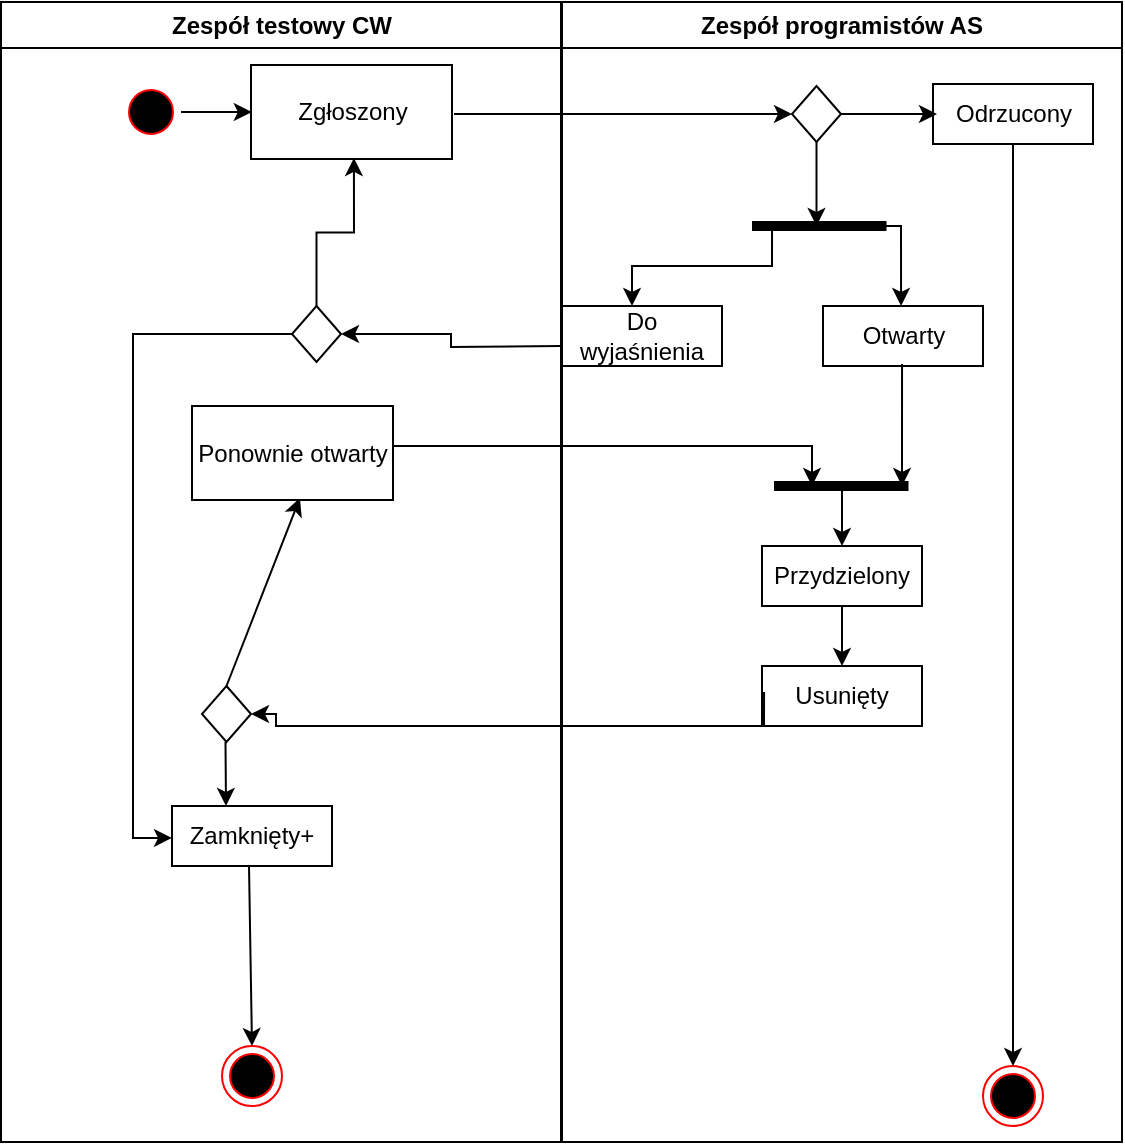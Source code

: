 <mxfile version="18.0.1" type="device"><diagram name="Page-1" id="e7e014a7-5840-1c2e-5031-d8a46d1fe8dd"><mxGraphModel dx="1422" dy="737" grid="1" gridSize="10" guides="1" tooltips="1" connect="1" arrows="1" fold="1" page="1" pageScale="1" pageWidth="1169" pageHeight="826" background="none" math="0" shadow="0"><root><mxCell id="0"/><mxCell id="1" parent="0"/><mxCell id="2" value="Zespół testowy CW" style="swimlane;whiteSpace=wrap" parent="1" vertex="1"><mxGeometry x="164.5" y="128" width="280" height="570" as="geometry"/></mxCell><mxCell id="5" value="" style="ellipse;shape=startState;fillColor=#000000;strokeColor=#ff0000;" parent="2" vertex="1"><mxGeometry x="60" y="40" width="30" height="30" as="geometry"/></mxCell><mxCell id="2j2B9FRl4NXf3xmfyl2t-41" value="" style="ellipse;html=1;shape=endState;fillColor=#000000;strokeColor=#ff0000;" vertex="1" parent="2"><mxGeometry x="110.5" y="522" width="30" height="30" as="geometry"/></mxCell><mxCell id="2j2B9FRl4NXf3xmfyl2t-47" value="Zgłoszony" style="whiteSpace=wrap;html=1;" vertex="1" parent="2"><mxGeometry x="125" y="31.5" width="100.5" height="47" as="geometry"/></mxCell><mxCell id="2j2B9FRl4NXf3xmfyl2t-49" style="edgeStyle=orthogonalEdgeStyle;rounded=0;orthogonalLoop=1;jettySize=auto;html=1;entryX=0.004;entryY=0.5;entryDx=0;entryDy=0;entryPerimeter=0;strokeColor=#000000;" edge="1" parent="2" source="5" target="2j2B9FRl4NXf3xmfyl2t-47"><mxGeometry relative="1" as="geometry"/></mxCell><mxCell id="2j2B9FRl4NXf3xmfyl2t-77" style="edgeStyle=orthogonalEdgeStyle;rounded=0;orthogonalLoop=1;jettySize=auto;html=1;strokeColor=#000000;entryX=1;entryY=0.5;entryDx=0;entryDy=0;" edge="1" parent="2" target="2j2B9FRl4NXf3xmfyl2t-78"><mxGeometry relative="1" as="geometry"><mxPoint x="230" y="172" as="targetPoint"/><mxPoint x="280" y="172" as="sourcePoint"/></mxGeometry></mxCell><mxCell id="2j2B9FRl4NXf3xmfyl2t-80" style="edgeStyle=orthogonalEdgeStyle;rounded=0;orthogonalLoop=1;jettySize=auto;html=1;entryX=0.512;entryY=0.989;entryDx=0;entryDy=0;entryPerimeter=0;strokeColor=#000000;strokeWidth=1;" edge="1" parent="2" source="2j2B9FRl4NXf3xmfyl2t-78" target="2j2B9FRl4NXf3xmfyl2t-47"><mxGeometry relative="1" as="geometry"/></mxCell><mxCell id="2j2B9FRl4NXf3xmfyl2t-82" style="edgeStyle=orthogonalEdgeStyle;rounded=0;orthogonalLoop=1;jettySize=auto;html=1;entryX=0;entryY=0.533;entryDx=0;entryDy=0;entryPerimeter=0;strokeColor=#000000;strokeWidth=1;" edge="1" parent="2" source="2j2B9FRl4NXf3xmfyl2t-78" target="2j2B9FRl4NXf3xmfyl2t-81"><mxGeometry relative="1" as="geometry"><Array as="points"><mxPoint x="66" y="166"/><mxPoint x="66" y="418"/></Array></mxGeometry></mxCell><mxCell id="2j2B9FRl4NXf3xmfyl2t-78" value="" style="rhombus;whiteSpace=wrap;html=1;" vertex="1" parent="2"><mxGeometry x="145.5" y="152" width="24.5" height="28" as="geometry"/></mxCell><mxCell id="2j2B9FRl4NXf3xmfyl2t-81" value="Zamknięty+" style="rounded=0;whiteSpace=wrap;html=1;" vertex="1" parent="2"><mxGeometry x="85.5" y="402" width="80" height="30" as="geometry"/></mxCell><mxCell id="2j2B9FRl4NXf3xmfyl2t-88" value="" style="rhombus;whiteSpace=wrap;html=1;" vertex="1" parent="2"><mxGeometry x="100.5" y="342" width="24.5" height="28" as="geometry"/></mxCell><mxCell id="2j2B9FRl4NXf3xmfyl2t-89" value="" style="endArrow=classic;html=1;rounded=0;strokeColor=#000000;strokeWidth=1;" edge="1" parent="2"><mxGeometry width="50" height="50" relative="1" as="geometry"><mxPoint x="112.25" y="370" as="sourcePoint"/><mxPoint x="112.5" y="402" as="targetPoint"/></mxGeometry></mxCell><mxCell id="2j2B9FRl4NXf3xmfyl2t-90" value="" style="endArrow=classic;html=1;rounded=0;strokeColor=#000000;strokeWidth=1;exitX=0.5;exitY=0;exitDx=0;exitDy=0;entryX=0.537;entryY=0.979;entryDx=0;entryDy=0;entryPerimeter=0;" edge="1" parent="2" source="2j2B9FRl4NXf3xmfyl2t-88" target="2j2B9FRl4NXf3xmfyl2t-91"><mxGeometry width="50" height="50" relative="1" as="geometry"><mxPoint x="125" y="292" as="sourcePoint"/><mxPoint x="125.25" y="324" as="targetPoint"/></mxGeometry></mxCell><mxCell id="2j2B9FRl4NXf3xmfyl2t-91" value="Ponownie otwarty" style="whiteSpace=wrap;html=1;" vertex="1" parent="2"><mxGeometry x="95.5" y="202" width="100.5" height="47" as="geometry"/></mxCell><mxCell id="2j2B9FRl4NXf3xmfyl2t-92" style="edgeStyle=orthogonalEdgeStyle;rounded=0;orthogonalLoop=1;jettySize=auto;html=1;strokeColor=#000000;strokeWidth=1;exitX=0.494;exitY=0.967;exitDx=0;exitDy=0;exitPerimeter=0;" edge="1" parent="2"><mxGeometry relative="1" as="geometry"><mxPoint x="405.5" y="242" as="targetPoint"/><mxPoint x="196.02" y="222" as="sourcePoint"/><Array as="points"><mxPoint x="196" y="222"/></Array></mxGeometry></mxCell><mxCell id="2j2B9FRl4NXf3xmfyl2t-93" value="" style="endArrow=classic;html=1;rounded=0;strokeColor=#000000;strokeWidth=1;entryX=0.5;entryY=0;entryDx=0;entryDy=0;" edge="1" parent="2" target="2j2B9FRl4NXf3xmfyl2t-41"><mxGeometry width="50" height="50" relative="1" as="geometry"><mxPoint x="124" y="432" as="sourcePoint"/><mxPoint x="124.25" y="464" as="targetPoint"/></mxGeometry></mxCell><mxCell id="3" value="Zespół programistów AS" style="swimlane;whiteSpace=wrap" parent="1" vertex="1"><mxGeometry x="445" y="128" width="280" height="570" as="geometry"/></mxCell><mxCell id="2j2B9FRl4NXf3xmfyl2t-42" value="" style="ellipse;html=1;shape=endState;fillColor=#000000;strokeColor=#ff0000;" vertex="1" parent="3"><mxGeometry x="210.5" y="532" width="30" height="30" as="geometry"/></mxCell><mxCell id="2j2B9FRl4NXf3xmfyl2t-43" value="" style="rhombus;whiteSpace=wrap;html=1;" vertex="1" parent="3"><mxGeometry x="115" y="42" width="24.5" height="28" as="geometry"/></mxCell><mxCell id="2j2B9FRl4NXf3xmfyl2t-53" style="edgeStyle=orthogonalEdgeStyle;rounded=0;orthogonalLoop=1;jettySize=auto;html=1;entryX=0.5;entryY=0;entryDx=0;entryDy=0;strokeColor=#000000;" edge="1" parent="3" source="2j2B9FRl4NXf3xmfyl2t-52" target="2j2B9FRl4NXf3xmfyl2t-42"><mxGeometry relative="1" as="geometry"/></mxCell><mxCell id="2j2B9FRl4NXf3xmfyl2t-52" value="Odrzucony" style="rounded=0;whiteSpace=wrap;html=1;" vertex="1" parent="3"><mxGeometry x="185.5" y="41" width="80" height="30" as="geometry"/></mxCell><mxCell id="2j2B9FRl4NXf3xmfyl2t-51" style="edgeStyle=orthogonalEdgeStyle;rounded=0;orthogonalLoop=1;jettySize=auto;html=1;strokeColor=#000000;entryX=0.025;entryY=0.5;entryDx=0;entryDy=0;entryPerimeter=0;" edge="1" parent="3" source="2j2B9FRl4NXf3xmfyl2t-43" target="2j2B9FRl4NXf3xmfyl2t-52"><mxGeometry relative="1" as="geometry"><mxPoint x="185.5" y="55" as="targetPoint"/></mxGeometry></mxCell><mxCell id="2j2B9FRl4NXf3xmfyl2t-58" value="" style="endArrow=none;html=1;rounded=0;strokeColor=#000000;strokeWidth=5;" edge="1" parent="3"><mxGeometry width="50" height="50" relative="1" as="geometry"><mxPoint x="95" y="112" as="sourcePoint"/><mxPoint x="162.25" y="112" as="targetPoint"/></mxGeometry></mxCell><mxCell id="2j2B9FRl4NXf3xmfyl2t-60" value="Otwarty" style="rounded=0;whiteSpace=wrap;html=1;" vertex="1" parent="3"><mxGeometry x="130.5" y="152" width="80" height="30" as="geometry"/></mxCell><mxCell id="2j2B9FRl4NXf3xmfyl2t-62" value="" style="endArrow=none;html=1;rounded=0;strokeColor=#000000;strokeWidth=5;" edge="1" parent="3"><mxGeometry width="50" height="50" relative="1" as="geometry"><mxPoint x="106" y="242" as="sourcePoint"/><mxPoint x="173.25" y="242" as="targetPoint"/></mxGeometry></mxCell><mxCell id="2j2B9FRl4NXf3xmfyl2t-63" style="edgeStyle=orthogonalEdgeStyle;rounded=0;orthogonalLoop=1;jettySize=auto;html=1;strokeColor=#000000;strokeWidth=1;exitX=0.494;exitY=0.967;exitDx=0;exitDy=0;exitPerimeter=0;" edge="1" parent="3" source="2j2B9FRl4NXf3xmfyl2t-60"><mxGeometry relative="1" as="geometry"><mxPoint x="170" y="242" as="targetPoint"/><mxPoint x="140" y="192" as="sourcePoint"/><Array as="points"><mxPoint x="170" y="232"/></Array></mxGeometry></mxCell><mxCell id="2j2B9FRl4NXf3xmfyl2t-64" style="edgeStyle=orthogonalEdgeStyle;rounded=0;orthogonalLoop=1;jettySize=auto;html=1;strokeColor=#000000;strokeWidth=1;exitX=0.494;exitY=0.967;exitDx=0;exitDy=0;exitPerimeter=0;" edge="1" parent="3"><mxGeometry relative="1" as="geometry"><mxPoint x="35" y="152" as="targetPoint"/><mxPoint x="105.02" y="112" as="sourcePoint"/><Array as="points"><mxPoint x="105" y="132"/><mxPoint x="35" y="132"/><mxPoint x="35" y="152"/></Array></mxGeometry></mxCell><mxCell id="2j2B9FRl4NXf3xmfyl2t-76" value="Do wyjaśnienia" style="rounded=0;whiteSpace=wrap;html=1;" vertex="1" parent="3"><mxGeometry y="152" width="80" height="30" as="geometry"/></mxCell><mxCell id="2j2B9FRl4NXf3xmfyl2t-83" value="" style="endArrow=classic;html=1;rounded=0;strokeColor=#000000;strokeWidth=1;" edge="1" parent="3"><mxGeometry width="50" height="50" relative="1" as="geometry"><mxPoint x="140" y="242" as="sourcePoint"/><mxPoint x="140" y="272" as="targetPoint"/></mxGeometry></mxCell><mxCell id="2j2B9FRl4NXf3xmfyl2t-84" value="Przydzielony" style="rounded=0;whiteSpace=wrap;html=1;" vertex="1" parent="3"><mxGeometry x="100" y="272" width="80" height="30" as="geometry"/></mxCell><mxCell id="2j2B9FRl4NXf3xmfyl2t-85" value="" style="endArrow=classic;html=1;rounded=0;strokeColor=#000000;strokeWidth=1;" edge="1" parent="3"><mxGeometry width="50" height="50" relative="1" as="geometry"><mxPoint x="140" y="302" as="sourcePoint"/><mxPoint x="140" y="332" as="targetPoint"/></mxGeometry></mxCell><mxCell id="2j2B9FRl4NXf3xmfyl2t-86" value="Usunięty" style="rounded=0;whiteSpace=wrap;html=1;" vertex="1" parent="3"><mxGeometry x="100" y="332" width="80" height="30" as="geometry"/></mxCell><mxCell id="2j2B9FRl4NXf3xmfyl2t-50" style="edgeStyle=orthogonalEdgeStyle;rounded=0;orthogonalLoop=1;jettySize=auto;html=1;entryX=0;entryY=0.5;entryDx=0;entryDy=0;strokeColor=#000000;exitX=1.01;exitY=0.521;exitDx=0;exitDy=0;exitPerimeter=0;" edge="1" parent="1" source="2j2B9FRl4NXf3xmfyl2t-47" target="2j2B9FRl4NXf3xmfyl2t-43"><mxGeometry relative="1" as="geometry"/></mxCell><mxCell id="2j2B9FRl4NXf3xmfyl2t-59" style="edgeStyle=orthogonalEdgeStyle;rounded=0;orthogonalLoop=1;jettySize=auto;html=1;strokeColor=#000000;" edge="1" parent="1" source="2j2B9FRl4NXf3xmfyl2t-43"><mxGeometry relative="1" as="geometry"><mxPoint x="572.25" y="240" as="targetPoint"/></mxGeometry></mxCell><mxCell id="2j2B9FRl4NXf3xmfyl2t-61" style="edgeStyle=orthogonalEdgeStyle;rounded=0;orthogonalLoop=1;jettySize=auto;html=1;strokeColor=#000000;strokeWidth=1;entryX=0.488;entryY=0;entryDx=0;entryDy=0;entryPerimeter=0;" edge="1" parent="1" target="2j2B9FRl4NXf3xmfyl2t-60"><mxGeometry relative="1" as="geometry"><mxPoint x="630" y="230" as="targetPoint"/><mxPoint x="590" y="240" as="sourcePoint"/><Array as="points"><mxPoint x="615" y="240"/></Array></mxGeometry></mxCell><mxCell id="2j2B9FRl4NXf3xmfyl2t-87" style="edgeStyle=orthogonalEdgeStyle;rounded=0;orthogonalLoop=1;jettySize=auto;html=1;strokeColor=#000000;strokeWidth=1;exitX=0.013;exitY=0.433;exitDx=0;exitDy=0;exitPerimeter=0;entryX=1;entryY=0.5;entryDx=0;entryDy=0;" edge="1" parent="1" source="2j2B9FRl4NXf3xmfyl2t-86" target="2j2B9FRl4NXf3xmfyl2t-88"><mxGeometry relative="1" as="geometry"><mxPoint x="320" y="480" as="targetPoint"/><mxPoint x="480.02" y="460" as="sourcePoint"/><Array as="points"><mxPoint x="546" y="490"/><mxPoint x="302" y="490"/></Array></mxGeometry></mxCell></root></mxGraphModel></diagram></mxfile>